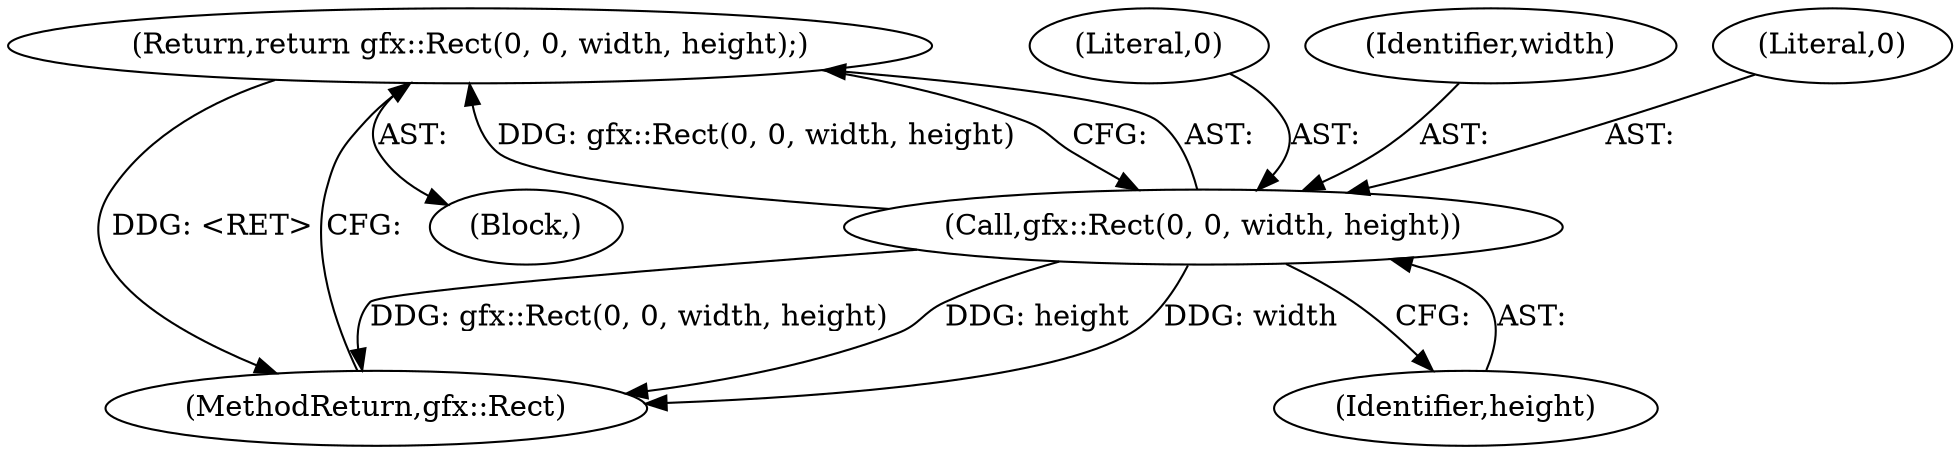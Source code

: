 digraph "1_Chrome_ee8d6fd30b022ac2c87b7a190c954e7bb3c9b21e_0@del" {
"1000112" [label="(Return,return gfx::Rect(0, 0, width, height);)"];
"1000113" [label="(Call,gfx::Rect(0, 0, width, height))"];
"1000102" [label="(Block,)"];
"1000112" [label="(Return,return gfx::Rect(0, 0, width, height);)"];
"1000113" [label="(Call,gfx::Rect(0, 0, width, height))"];
"1000115" [label="(Literal,0)"];
"1000116" [label="(Identifier,width)"];
"1000114" [label="(Literal,0)"];
"1000118" [label="(MethodReturn,gfx::Rect)"];
"1000117" [label="(Identifier,height)"];
"1000112" -> "1000102"  [label="AST: "];
"1000112" -> "1000113"  [label="CFG: "];
"1000113" -> "1000112"  [label="AST: "];
"1000118" -> "1000112"  [label="CFG: "];
"1000112" -> "1000118"  [label="DDG: <RET>"];
"1000113" -> "1000112"  [label="DDG: gfx::Rect(0, 0, width, height)"];
"1000113" -> "1000117"  [label="CFG: "];
"1000114" -> "1000113"  [label="AST: "];
"1000115" -> "1000113"  [label="AST: "];
"1000116" -> "1000113"  [label="AST: "];
"1000117" -> "1000113"  [label="AST: "];
"1000113" -> "1000118"  [label="DDG: height"];
"1000113" -> "1000118"  [label="DDG: width"];
"1000113" -> "1000118"  [label="DDG: gfx::Rect(0, 0, width, height)"];
}
